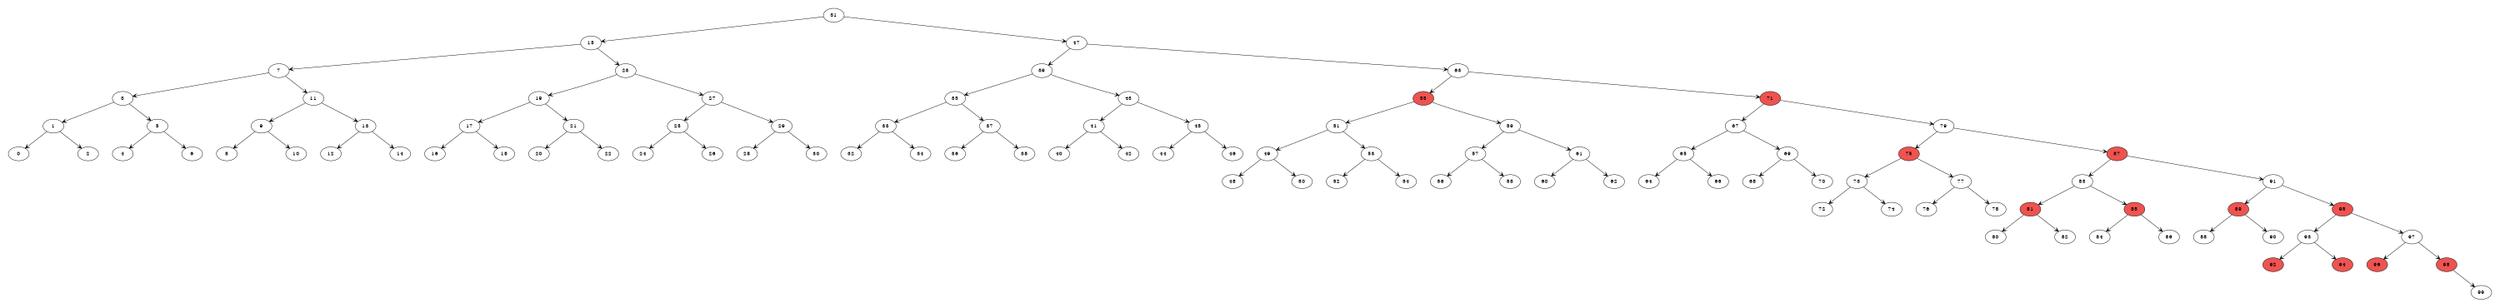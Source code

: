 digraph G {
size="20, 10";
pad=0.3;
nodesep=0.5;
node [fillcolor=grey, style=filled];
edge [color=black, arrowhead=vee];
31 -> 15  [weight=3, style=filled];
31 [label=31, fillcolor=white, style=filled];
15 [label=15, fillcolor=white, style=filled];
edge [style=invisible, color=white, arrowhead=none];
31 -> ":31"  [weight=100, style=invisible];
edge [color=black, arrowhead=vee];
":31" [label=":31", fillcolor=white, style=invisible];
31 -> 47  [weight=3, style=filled];
47 [label=47, fillcolor=white, style=filled];
47 -> 39  [weight=3, style=filled];
39 [label=39, fillcolor=white, style=filled];
edge [style=invisible, color=white, arrowhead=none];
47 -> ":47"  [weight=100, style=invisible];
edge [color=black, arrowhead=vee];
":47" [label=":47", fillcolor=white, style=invisible];
47 -> 63  [weight=3, style=filled];
63 [label=63, fillcolor=white, style=filled];
63 -> 55  [weight=3, style=filled];
55 [label=55, fillcolor="#ef5350", style=filled];
edge [style=invisible, color=white, arrowhead=none];
63 -> ":63"  [weight=100, style=invisible];
edge [color=black, arrowhead=vee];
":63" [label=":63", fillcolor="#ef5350", style=invisible];
63 -> 71  [weight=3, style=filled];
71 [label=71, fillcolor="#ef5350", style=filled];
71 -> 67  [weight=3, style=filled];
67 [label=67, fillcolor=white, style=filled];
edge [style=invisible, color=white, arrowhead=none];
71 -> ":71"  [weight=100, style=invisible];
edge [color=black, arrowhead=vee];
":71" [label=":71", fillcolor=white, style=invisible];
71 -> 79  [weight=3, style=filled];
79 [label=79, fillcolor=white, style=filled];
79 -> 75  [weight=3, style=filled];
75 [label=75, fillcolor="#ef5350", style=filled];
edge [style=invisible, color=white, arrowhead=none];
79 -> ":79"  [weight=100, style=invisible];
edge [color=black, arrowhead=vee];
":79" [label=":79", fillcolor="#ef5350", style=invisible];
79 -> 87  [weight=3, style=filled];
87 [label=87, fillcolor="#ef5350", style=filled];
87 -> 83  [weight=3, style=filled];
83 [label=83, fillcolor=white, style=filled];
edge [style=invisible, color=white, arrowhead=none];
87 -> ":87"  [weight=100, style=invisible];
edge [color=black, arrowhead=vee];
":87" [label=":87", fillcolor=white, style=invisible];
87 -> 91  [weight=3, style=filled];
91 [label=91, fillcolor=white, style=filled];
91 -> 89  [weight=3, style=filled];
89 [label=89, fillcolor="#ef5350", style=filled];
edge [style=invisible, color=white, arrowhead=none];
91 -> ":91"  [weight=100, style=invisible];
edge [color=black, arrowhead=vee];
":91" [label=":91", fillcolor="#ef5350", style=invisible];
91 -> 95  [weight=3, style=filled];
95 [label=95, fillcolor="#ef5350", style=filled];
95 -> 93  [weight=3, style=filled];
93 [label=93, fillcolor=white, style=filled];
edge [style=invisible, color=white, arrowhead=none];
95 -> ":95"  [weight=100, style=invisible];
edge [color=black, arrowhead=vee];
":95" [label=":95", fillcolor=white, style=invisible];
95 -> 97  [weight=3, style=filled];
97 [label=97, fillcolor=white, style=filled];
97 -> 96  [weight=3, style=filled];
96 [label=96, fillcolor="#ef5350", style=filled];
edge [style=invisible, color=white, arrowhead=none];
97 -> ":97"  [weight=100, style=invisible];
edge [color=black, arrowhead=vee];
":97" [label=":97", fillcolor="#ef5350", style=invisible];
97 -> 98  [weight=3, style=filled];
98 [label=98, fillcolor="#ef5350", style=filled];
edge [style=invisible, color=white, arrowhead=none];
98 -> ":98"  [weight=100, style=invisible];
edge [color=black, arrowhead=vee];
":98" [label=":98", fillcolor=white, style=invisible];
98 -> 99  [weight=3, style=filled];
99 [label=99, fillcolor=white, style=filled];
93 -> 92  [weight=3, style=filled];
92 [label=92, fillcolor="#ef5350", style=filled];
edge [style=invisible, color=white, arrowhead=none];
93 -> ":93"  [weight=100, style=invisible];
edge [color=black, arrowhead=vee];
":93" [label=":93", fillcolor="#ef5350", style=invisible];
93 -> 94  [weight=3, style=filled];
94 [label=94, fillcolor="#ef5350", style=filled];
89 -> 88  [weight=3, style=filled];
88 [label=88, fillcolor=white, style=filled];
edge [style=invisible, color=white, arrowhead=none];
89 -> ":89"  [weight=100, style=invisible];
edge [color=black, arrowhead=vee];
":89" [label=":89", fillcolor=white, style=invisible];
89 -> 90  [weight=3, style=filled];
90 [label=90, fillcolor=white, style=filled];
83 -> 81  [weight=3, style=filled];
81 [label=81, fillcolor="#ef5350", style=filled];
edge [style=invisible, color=white, arrowhead=none];
83 -> ":83"  [weight=100, style=invisible];
edge [color=black, arrowhead=vee];
":83" [label=":83", fillcolor="#ef5350", style=invisible];
83 -> 85  [weight=3, style=filled];
85 [label=85, fillcolor="#ef5350", style=filled];
85 -> 84  [weight=3, style=filled];
84 [label=84, fillcolor=white, style=filled];
edge [style=invisible, color=white, arrowhead=none];
85 -> ":85"  [weight=100, style=invisible];
edge [color=black, arrowhead=vee];
":85" [label=":85", fillcolor=white, style=invisible];
85 -> 86  [weight=3, style=filled];
86 [label=86, fillcolor=white, style=filled];
81 -> 80  [weight=3, style=filled];
80 [label=80, fillcolor=white, style=filled];
edge [style=invisible, color=white, arrowhead=none];
81 -> ":81"  [weight=100, style=invisible];
edge [color=black, arrowhead=vee];
":81" [label=":81", fillcolor=white, style=invisible];
81 -> 82  [weight=3, style=filled];
82 [label=82, fillcolor=white, style=filled];
75 -> 73  [weight=3, style=filled];
73 [label=73, fillcolor=white, style=filled];
edge [style=invisible, color=white, arrowhead=none];
75 -> ":75"  [weight=100, style=invisible];
edge [color=black, arrowhead=vee];
":75" [label=":75", fillcolor=white, style=invisible];
75 -> 77  [weight=3, style=filled];
77 [label=77, fillcolor=white, style=filled];
77 -> 76  [weight=3, style=filled];
76 [label=76, fillcolor=white, style=filled];
edge [style=invisible, color=white, arrowhead=none];
77 -> ":77"  [weight=100, style=invisible];
edge [color=black, arrowhead=vee];
":77" [label=":77", fillcolor=white, style=invisible];
77 -> 78  [weight=3, style=filled];
78 [label=78, fillcolor=white, style=filled];
73 -> 72  [weight=3, style=filled];
72 [label=72, fillcolor=white, style=filled];
edge [style=invisible, color=white, arrowhead=none];
73 -> ":73"  [weight=100, style=invisible];
edge [color=black, arrowhead=vee];
":73" [label=":73", fillcolor=white, style=invisible];
73 -> 74  [weight=3, style=filled];
74 [label=74, fillcolor=white, style=filled];
67 -> 65  [weight=3, style=filled];
65 [label=65, fillcolor=white, style=filled];
edge [style=invisible, color=white, arrowhead=none];
67 -> ":67"  [weight=100, style=invisible];
edge [color=black, arrowhead=vee];
":67" [label=":67", fillcolor=white, style=invisible];
67 -> 69  [weight=3, style=filled];
69 [label=69, fillcolor=white, style=filled];
69 -> 68  [weight=3, style=filled];
68 [label=68, fillcolor=white, style=filled];
edge [style=invisible, color=white, arrowhead=none];
69 -> ":69"  [weight=100, style=invisible];
edge [color=black, arrowhead=vee];
":69" [label=":69", fillcolor=white, style=invisible];
69 -> 70  [weight=3, style=filled];
70 [label=70, fillcolor=white, style=filled];
65 -> 64  [weight=3, style=filled];
64 [label=64, fillcolor=white, style=filled];
edge [style=invisible, color=white, arrowhead=none];
65 -> ":65"  [weight=100, style=invisible];
edge [color=black, arrowhead=vee];
":65" [label=":65", fillcolor=white, style=invisible];
65 -> 66  [weight=3, style=filled];
66 [label=66, fillcolor=white, style=filled];
55 -> 51  [weight=3, style=filled];
51 [label=51, fillcolor=white, style=filled];
edge [style=invisible, color=white, arrowhead=none];
55 -> ":55"  [weight=100, style=invisible];
edge [color=black, arrowhead=vee];
":55" [label=":55", fillcolor=white, style=invisible];
55 -> 59  [weight=3, style=filled];
59 [label=59, fillcolor=white, style=filled];
59 -> 57  [weight=3, style=filled];
57 [label=57, fillcolor=white, style=filled];
edge [style=invisible, color=white, arrowhead=none];
59 -> ":59"  [weight=100, style=invisible];
edge [color=black, arrowhead=vee];
":59" [label=":59", fillcolor=white, style=invisible];
59 -> 61  [weight=3, style=filled];
61 [label=61, fillcolor=white, style=filled];
61 -> 60  [weight=3, style=filled];
60 [label=60, fillcolor=white, style=filled];
edge [style=invisible, color=white, arrowhead=none];
61 -> ":61"  [weight=100, style=invisible];
edge [color=black, arrowhead=vee];
":61" [label=":61", fillcolor=white, style=invisible];
61 -> 62  [weight=3, style=filled];
62 [label=62, fillcolor=white, style=filled];
57 -> 56  [weight=3, style=filled];
56 [label=56, fillcolor=white, style=filled];
edge [style=invisible, color=white, arrowhead=none];
57 -> ":57"  [weight=100, style=invisible];
edge [color=black, arrowhead=vee];
":57" [label=":57", fillcolor=white, style=invisible];
57 -> 58  [weight=3, style=filled];
58 [label=58, fillcolor=white, style=filled];
51 -> 49  [weight=3, style=filled];
49 [label=49, fillcolor=white, style=filled];
edge [style=invisible, color=white, arrowhead=none];
51 -> ":51"  [weight=100, style=invisible];
edge [color=black, arrowhead=vee];
":51" [label=":51", fillcolor=white, style=invisible];
51 -> 53  [weight=3, style=filled];
53 [label=53, fillcolor=white, style=filled];
53 -> 52  [weight=3, style=filled];
52 [label=52, fillcolor=white, style=filled];
edge [style=invisible, color=white, arrowhead=none];
53 -> ":53"  [weight=100, style=invisible];
edge [color=black, arrowhead=vee];
":53" [label=":53", fillcolor=white, style=invisible];
53 -> 54  [weight=3, style=filled];
54 [label=54, fillcolor=white, style=filled];
49 -> 48  [weight=3, style=filled];
48 [label=48, fillcolor=white, style=filled];
edge [style=invisible, color=white, arrowhead=none];
49 -> ":49"  [weight=100, style=invisible];
edge [color=black, arrowhead=vee];
":49" [label=":49", fillcolor=white, style=invisible];
49 -> 50  [weight=3, style=filled];
50 [label=50, fillcolor=white, style=filled];
39 -> 35  [weight=3, style=filled];
35 [label=35, fillcolor=white, style=filled];
edge [style=invisible, color=white, arrowhead=none];
39 -> ":39"  [weight=100, style=invisible];
edge [color=black, arrowhead=vee];
":39" [label=":39", fillcolor=white, style=invisible];
39 -> 43  [weight=3, style=filled];
43 [label=43, fillcolor=white, style=filled];
43 -> 41  [weight=3, style=filled];
41 [label=41, fillcolor=white, style=filled];
edge [style=invisible, color=white, arrowhead=none];
43 -> ":43"  [weight=100, style=invisible];
edge [color=black, arrowhead=vee];
":43" [label=":43", fillcolor=white, style=invisible];
43 -> 45  [weight=3, style=filled];
45 [label=45, fillcolor=white, style=filled];
45 -> 44  [weight=3, style=filled];
44 [label=44, fillcolor=white, style=filled];
edge [style=invisible, color=white, arrowhead=none];
45 -> ":45"  [weight=100, style=invisible];
edge [color=black, arrowhead=vee];
":45" [label=":45", fillcolor=white, style=invisible];
45 -> 46  [weight=3, style=filled];
46 [label=46, fillcolor=white, style=filled];
41 -> 40  [weight=3, style=filled];
40 [label=40, fillcolor=white, style=filled];
edge [style=invisible, color=white, arrowhead=none];
41 -> ":41"  [weight=100, style=invisible];
edge [color=black, arrowhead=vee];
":41" [label=":41", fillcolor=white, style=invisible];
41 -> 42  [weight=3, style=filled];
42 [label=42, fillcolor=white, style=filled];
35 -> 33  [weight=3, style=filled];
33 [label=33, fillcolor=white, style=filled];
edge [style=invisible, color=white, arrowhead=none];
35 -> ":35"  [weight=100, style=invisible];
edge [color=black, arrowhead=vee];
":35" [label=":35", fillcolor=white, style=invisible];
35 -> 37  [weight=3, style=filled];
37 [label=37, fillcolor=white, style=filled];
37 -> 36  [weight=3, style=filled];
36 [label=36, fillcolor=white, style=filled];
edge [style=invisible, color=white, arrowhead=none];
37 -> ":37"  [weight=100, style=invisible];
edge [color=black, arrowhead=vee];
":37" [label=":37", fillcolor=white, style=invisible];
37 -> 38  [weight=3, style=filled];
38 [label=38, fillcolor=white, style=filled];
33 -> 32  [weight=3, style=filled];
32 [label=32, fillcolor=white, style=filled];
edge [style=invisible, color=white, arrowhead=none];
33 -> ":33"  [weight=100, style=invisible];
edge [color=black, arrowhead=vee];
":33" [label=":33", fillcolor=white, style=invisible];
33 -> 34  [weight=3, style=filled];
34 [label=34, fillcolor=white, style=filled];
15 -> 7  [weight=3, style=filled];
7 [label=7, fillcolor=white, style=filled];
edge [style=invisible, color=white, arrowhead=none];
15 -> ":15"  [weight=100, style=invisible];
edge [color=black, arrowhead=vee];
":15" [label=":15", fillcolor=white, style=invisible];
15 -> 23  [weight=3, style=filled];
23 [label=23, fillcolor=white, style=filled];
23 -> 19  [weight=3, style=filled];
19 [label=19, fillcolor=white, style=filled];
edge [style=invisible, color=white, arrowhead=none];
23 -> ":23"  [weight=100, style=invisible];
edge [color=black, arrowhead=vee];
":23" [label=":23", fillcolor=white, style=invisible];
23 -> 27  [weight=3, style=filled];
27 [label=27, fillcolor=white, style=filled];
27 -> 25  [weight=3, style=filled];
25 [label=25, fillcolor=white, style=filled];
edge [style=invisible, color=white, arrowhead=none];
27 -> ":27"  [weight=100, style=invisible];
edge [color=black, arrowhead=vee];
":27" [label=":27", fillcolor=white, style=invisible];
27 -> 29  [weight=3, style=filled];
29 [label=29, fillcolor=white, style=filled];
29 -> 28  [weight=3, style=filled];
28 [label=28, fillcolor=white, style=filled];
edge [style=invisible, color=white, arrowhead=none];
29 -> ":29"  [weight=100, style=invisible];
edge [color=black, arrowhead=vee];
":29" [label=":29", fillcolor=white, style=invisible];
29 -> 30  [weight=3, style=filled];
30 [label=30, fillcolor=white, style=filled];
25 -> 24  [weight=3, style=filled];
24 [label=24, fillcolor=white, style=filled];
edge [style=invisible, color=white, arrowhead=none];
25 -> ":25"  [weight=100, style=invisible];
edge [color=black, arrowhead=vee];
":25" [label=":25", fillcolor=white, style=invisible];
25 -> 26  [weight=3, style=filled];
26 [label=26, fillcolor=white, style=filled];
19 -> 17  [weight=3, style=filled];
17 [label=17, fillcolor=white, style=filled];
edge [style=invisible, color=white, arrowhead=none];
19 -> ":19"  [weight=100, style=invisible];
edge [color=black, arrowhead=vee];
":19" [label=":19", fillcolor=white, style=invisible];
19 -> 21  [weight=3, style=filled];
21 [label=21, fillcolor=white, style=filled];
21 -> 20  [weight=3, style=filled];
20 [label=20, fillcolor=white, style=filled];
edge [style=invisible, color=white, arrowhead=none];
21 -> ":21"  [weight=100, style=invisible];
edge [color=black, arrowhead=vee];
":21" [label=":21", fillcolor=white, style=invisible];
21 -> 22  [weight=3, style=filled];
22 [label=22, fillcolor=white, style=filled];
17 -> 16  [weight=3, style=filled];
16 [label=16, fillcolor=white, style=filled];
edge [style=invisible, color=white, arrowhead=none];
17 -> ":17"  [weight=100, style=invisible];
edge [color=black, arrowhead=vee];
":17" [label=":17", fillcolor=white, style=invisible];
17 -> 18  [weight=3, style=filled];
18 [label=18, fillcolor=white, style=filled];
7 -> 3  [weight=3, style=filled];
3 [label=3, fillcolor=white, style=filled];
edge [style=invisible, color=white, arrowhead=none];
7 -> ":7"  [weight=100, style=invisible];
edge [color=black, arrowhead=vee];
":7" [label=":7", fillcolor=white, style=invisible];
7 -> 11  [weight=3, style=filled];
11 [label=11, fillcolor=white, style=filled];
11 -> 9  [weight=3, style=filled];
9 [label=9, fillcolor=white, style=filled];
edge [style=invisible, color=white, arrowhead=none];
11 -> ":11"  [weight=100, style=invisible];
edge [color=black, arrowhead=vee];
":11" [label=":11", fillcolor=white, style=invisible];
11 -> 13  [weight=3, style=filled];
13 [label=13, fillcolor=white, style=filled];
13 -> 12  [weight=3, style=filled];
12 [label=12, fillcolor=white, style=filled];
edge [style=invisible, color=white, arrowhead=none];
13 -> ":13"  [weight=100, style=invisible];
edge [color=black, arrowhead=vee];
":13" [label=":13", fillcolor=white, style=invisible];
13 -> 14  [weight=3, style=filled];
14 [label=14, fillcolor=white, style=filled];
9 -> 8  [weight=3, style=filled];
8 [label=8, fillcolor=white, style=filled];
edge [style=invisible, color=white, arrowhead=none];
9 -> ":9"  [weight=100, style=invisible];
edge [color=black, arrowhead=vee];
":9" [label=":9", fillcolor=white, style=invisible];
9 -> 10  [weight=3, style=filled];
10 [label=10, fillcolor=white, style=filled];
3 -> 1  [weight=3, style=filled];
1 [label=1, fillcolor=white, style=filled];
edge [style=invisible, color=white, arrowhead=none];
3 -> ":3"  [weight=100, style=invisible];
edge [color=black, arrowhead=vee];
":3" [label=":3", fillcolor=white, style=invisible];
3 -> 5  [weight=3, style=filled];
5 [label=5, fillcolor=white, style=filled];
5 -> 4  [weight=3, style=filled];
4 [label=4, fillcolor=white, style=filled];
edge [style=invisible, color=white, arrowhead=none];
5 -> ":5"  [weight=100, style=invisible];
edge [color=black, arrowhead=vee];
":5" [label=":5", fillcolor=white, style=invisible];
5 -> 6  [weight=3, style=filled];
6 [label=6, fillcolor=white, style=filled];
1 -> 0  [weight=3, style=filled];
0 [label=0, fillcolor=white, style=filled];
edge [style=invisible, color=white, arrowhead=none];
1 -> ":1"  [weight=100, style=invisible];
edge [color=black, arrowhead=vee];
":1" [label=":1", fillcolor=white, style=invisible];
1 -> 2  [weight=3, style=filled];
2 [label=2, fillcolor=white, style=filled];
}
